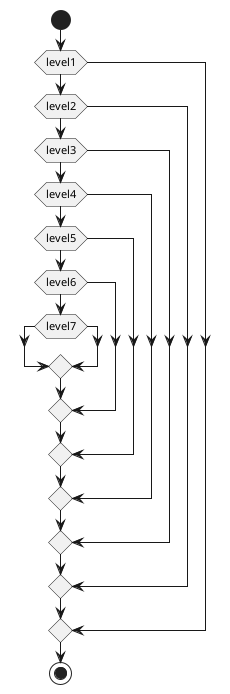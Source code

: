 {
  "sha1": "bfbzl3lkp5mrpuf4tik237esrli431t",
  "insertion": {
    "when": "2024-05-30T20:48:22.082Z",
    "user": "plantuml@gmail.com"
  }
}
@startuml
start
if (level1) then
if (level2) then
if (level3) then
if (level4) then
if (level5) then
if (level6) then
if (level7) then
endif
endif
endif
endif
endif
endif
endif
stop
@enduml
